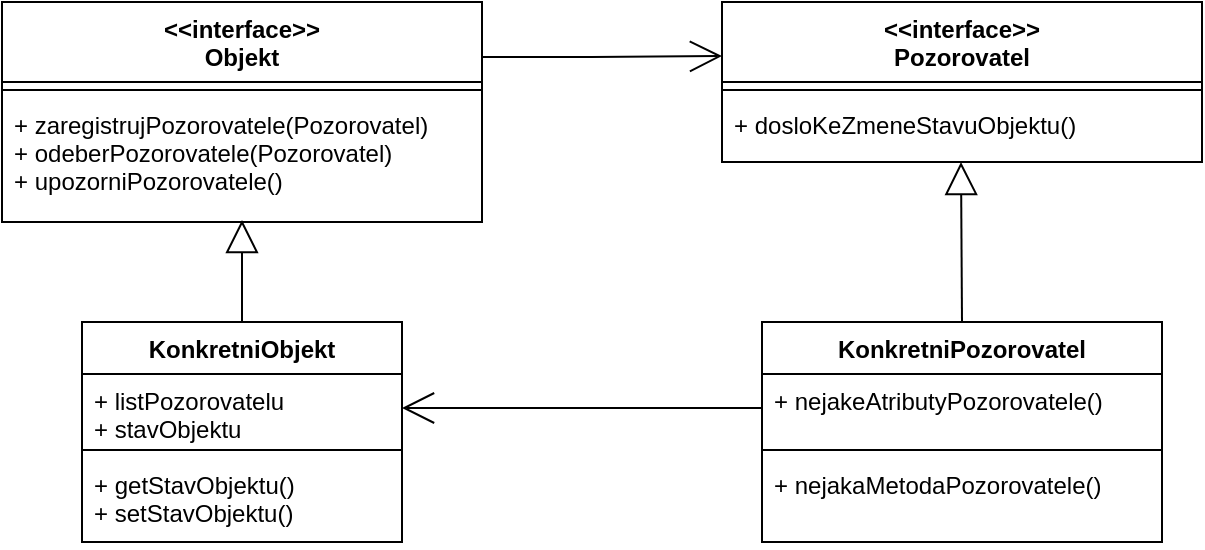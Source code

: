 <mxfile version="14.5.1" type="github">
  <diagram id="EOYRK1DcgfjXWLNaZdWd" name="Page-1">
    <mxGraphModel dx="2066" dy="1185" grid="1" gridSize="10" guides="1" tooltips="1" connect="1" arrows="1" fold="1" page="1" pageScale="1" pageWidth="1169" pageHeight="1654" math="0" shadow="0">
      <root>
        <mxCell id="0" />
        <mxCell id="1" parent="0" />
        <mxCell id="kQ7vRwMjXobtVo3jl84d-25" style="edgeStyle=orthogonalEdgeStyle;rounded=0;jumpSize=10;orthogonalLoop=1;jettySize=auto;html=1;exitX=1;exitY=0.25;exitDx=0;exitDy=0;entryX=0;entryY=0.338;entryDx=0;entryDy=0;entryPerimeter=0;startSize=13;endArrow=open;endFill=0;endSize=14;" edge="1" parent="1" source="kQ7vRwMjXobtVo3jl84d-5" target="kQ7vRwMjXobtVo3jl84d-9">
          <mxGeometry relative="1" as="geometry" />
        </mxCell>
        <mxCell id="kQ7vRwMjXobtVo3jl84d-5" value="&lt;&lt;interface&gt;&gt;&#xa;Objekt" style="swimlane;fontStyle=1;align=center;verticalAlign=top;childLayout=stackLayout;horizontal=1;startSize=40;horizontalStack=0;resizeParent=1;resizeParentMax=0;resizeLast=0;collapsible=1;marginBottom=0;" vertex="1" parent="1">
          <mxGeometry x="80" y="120" width="240" height="110" as="geometry" />
        </mxCell>
        <mxCell id="kQ7vRwMjXobtVo3jl84d-7" value="" style="line;strokeWidth=1;fillColor=none;align=left;verticalAlign=middle;spacingTop=-1;spacingLeft=3;spacingRight=3;rotatable=0;labelPosition=right;points=[];portConstraint=eastwest;" vertex="1" parent="kQ7vRwMjXobtVo3jl84d-5">
          <mxGeometry y="40" width="240" height="8" as="geometry" />
        </mxCell>
        <mxCell id="kQ7vRwMjXobtVo3jl84d-8" value="+ zaregistrujPozorovatele(Pozorovatel)&#xa;+ odeberPozorovatele(Pozorovatel)&#xa;+ upozorniPozorovatele()" style="text;strokeColor=none;fillColor=none;align=left;verticalAlign=top;spacingLeft=4;spacingRight=4;overflow=hidden;rotatable=0;points=[[0,0.5],[1,0.5]];portConstraint=eastwest;" vertex="1" parent="kQ7vRwMjXobtVo3jl84d-5">
          <mxGeometry y="48" width="240" height="62" as="geometry" />
        </mxCell>
        <mxCell id="kQ7vRwMjXobtVo3jl84d-9" value="&lt;&lt;interface&gt;&gt;&#xa;Pozorovatel" style="swimlane;fontStyle=1;align=center;verticalAlign=top;childLayout=stackLayout;horizontal=1;startSize=40;horizontalStack=0;resizeParent=1;resizeParentMax=0;resizeLast=0;collapsible=1;marginBottom=0;" vertex="1" parent="1">
          <mxGeometry x="440" y="120" width="240" height="80" as="geometry" />
        </mxCell>
        <mxCell id="kQ7vRwMjXobtVo3jl84d-10" value="" style="line;strokeWidth=1;fillColor=none;align=left;verticalAlign=middle;spacingTop=-1;spacingLeft=3;spacingRight=3;rotatable=0;labelPosition=right;points=[];portConstraint=eastwest;" vertex="1" parent="kQ7vRwMjXobtVo3jl84d-9">
          <mxGeometry y="40" width="240" height="8" as="geometry" />
        </mxCell>
        <mxCell id="kQ7vRwMjXobtVo3jl84d-11" value="+ dosloKeZmeneStavuObjektu()" style="text;strokeColor=none;fillColor=none;align=left;verticalAlign=top;spacingLeft=4;spacingRight=4;overflow=hidden;rotatable=0;points=[[0,0.5],[1,0.5]];portConstraint=eastwest;" vertex="1" parent="kQ7vRwMjXobtVo3jl84d-9">
          <mxGeometry y="48" width="240" height="32" as="geometry" />
        </mxCell>
        <mxCell id="kQ7vRwMjXobtVo3jl84d-19" style="edgeStyle=orthogonalEdgeStyle;rounded=0;orthogonalLoop=1;jettySize=auto;html=1;exitX=0.5;exitY=0;exitDx=0;exitDy=0;entryX=0.5;entryY=0.984;entryDx=0;entryDy=0;entryPerimeter=0;endArrow=block;endFill=0;jumpSize=10;startSize=13;endSize=14;" edge="1" parent="1" source="kQ7vRwMjXobtVo3jl84d-15" target="kQ7vRwMjXobtVo3jl84d-8">
          <mxGeometry relative="1" as="geometry" />
        </mxCell>
        <mxCell id="kQ7vRwMjXobtVo3jl84d-15" value="KonkretniObjekt" style="swimlane;fontStyle=1;align=center;verticalAlign=top;childLayout=stackLayout;horizontal=1;startSize=26;horizontalStack=0;resizeParent=1;resizeParentMax=0;resizeLast=0;collapsible=1;marginBottom=0;" vertex="1" parent="1">
          <mxGeometry x="120" y="280" width="160" height="110" as="geometry" />
        </mxCell>
        <mxCell id="kQ7vRwMjXobtVo3jl84d-16" value="+ listPozorovatelu&#xa;+ stavObjektu" style="text;strokeColor=none;fillColor=none;align=left;verticalAlign=top;spacingLeft=4;spacingRight=4;overflow=hidden;rotatable=0;points=[[0,0.5],[1,0.5]];portConstraint=eastwest;" vertex="1" parent="kQ7vRwMjXobtVo3jl84d-15">
          <mxGeometry y="26" width="160" height="34" as="geometry" />
        </mxCell>
        <mxCell id="kQ7vRwMjXobtVo3jl84d-17" value="" style="line;strokeWidth=1;fillColor=none;align=left;verticalAlign=middle;spacingTop=-1;spacingLeft=3;spacingRight=3;rotatable=0;labelPosition=right;points=[];portConstraint=eastwest;" vertex="1" parent="kQ7vRwMjXobtVo3jl84d-15">
          <mxGeometry y="60" width="160" height="8" as="geometry" />
        </mxCell>
        <mxCell id="kQ7vRwMjXobtVo3jl84d-18" value="+ getStavObjektu()&#xa;+ setStavObjektu()" style="text;strokeColor=none;fillColor=none;align=left;verticalAlign=top;spacingLeft=4;spacingRight=4;overflow=hidden;rotatable=0;points=[[0,0.5],[1,0.5]];portConstraint=eastwest;" vertex="1" parent="kQ7vRwMjXobtVo3jl84d-15">
          <mxGeometry y="68" width="160" height="42" as="geometry" />
        </mxCell>
        <mxCell id="kQ7vRwMjXobtVo3jl84d-20" value="KonkretniPozorovatel" style="swimlane;fontStyle=1;align=center;verticalAlign=top;childLayout=stackLayout;horizontal=1;startSize=26;horizontalStack=0;resizeParent=1;resizeParentMax=0;resizeLast=0;collapsible=1;marginBottom=0;" vertex="1" parent="1">
          <mxGeometry x="460" y="280" width="200" height="110" as="geometry" />
        </mxCell>
        <mxCell id="kQ7vRwMjXobtVo3jl84d-21" value="+ nejakeAtributyPozorovatele()" style="text;strokeColor=none;fillColor=none;align=left;verticalAlign=top;spacingLeft=4;spacingRight=4;overflow=hidden;rotatable=0;points=[[0,0.5],[1,0.5]];portConstraint=eastwest;" vertex="1" parent="kQ7vRwMjXobtVo3jl84d-20">
          <mxGeometry y="26" width="200" height="34" as="geometry" />
        </mxCell>
        <mxCell id="kQ7vRwMjXobtVo3jl84d-22" value="" style="line;strokeWidth=1;fillColor=none;align=left;verticalAlign=middle;spacingTop=-1;spacingLeft=3;spacingRight=3;rotatable=0;labelPosition=right;points=[];portConstraint=eastwest;" vertex="1" parent="kQ7vRwMjXobtVo3jl84d-20">
          <mxGeometry y="60" width="200" height="8" as="geometry" />
        </mxCell>
        <mxCell id="kQ7vRwMjXobtVo3jl84d-23" value="+ nejakaMetodaPozorovatele()" style="text;strokeColor=none;fillColor=none;align=left;verticalAlign=top;spacingLeft=4;spacingRight=4;overflow=hidden;rotatable=0;points=[[0,0.5],[1,0.5]];portConstraint=eastwest;" vertex="1" parent="kQ7vRwMjXobtVo3jl84d-20">
          <mxGeometry y="68" width="200" height="42" as="geometry" />
        </mxCell>
        <mxCell id="kQ7vRwMjXobtVo3jl84d-24" style="edgeStyle=orthogonalEdgeStyle;rounded=0;orthogonalLoop=1;jettySize=auto;html=1;exitX=0.5;exitY=0;exitDx=0;exitDy=0;entryX=0.5;entryY=0.984;entryDx=0;entryDy=0;entryPerimeter=0;endArrow=block;endFill=0;jumpSize=10;startSize=13;endSize=14;" edge="1" parent="1" source="kQ7vRwMjXobtVo3jl84d-20">
          <mxGeometry relative="1" as="geometry">
            <mxPoint x="559.5" y="250.99" as="sourcePoint" />
            <mxPoint x="559.5" y="199.998" as="targetPoint" />
          </mxGeometry>
        </mxCell>
        <mxCell id="kQ7vRwMjXobtVo3jl84d-26" style="edgeStyle=orthogonalEdgeStyle;rounded=0;jumpSize=10;orthogonalLoop=1;jettySize=auto;html=1;exitX=0;exitY=0.5;exitDx=0;exitDy=0;startSize=13;endArrow=open;endFill=0;endSize=14;" edge="1" parent="1" source="kQ7vRwMjXobtVo3jl84d-21" target="kQ7vRwMjXobtVo3jl84d-16">
          <mxGeometry relative="1" as="geometry" />
        </mxCell>
      </root>
    </mxGraphModel>
  </diagram>
</mxfile>
